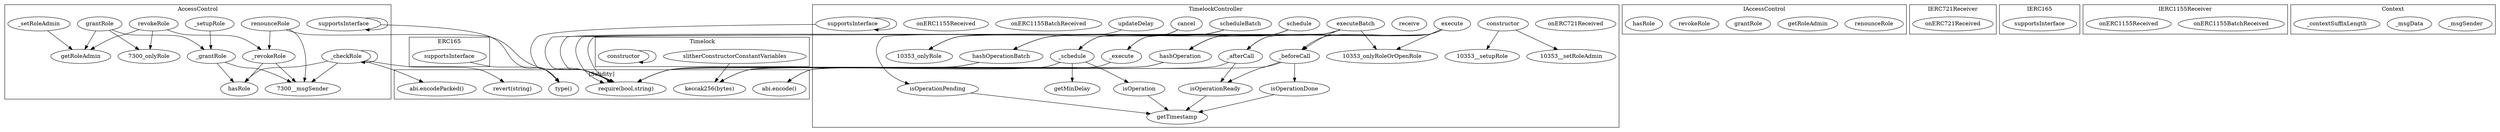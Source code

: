 strict digraph {
subgraph cluster_18659_ERC165 {
label = "ERC165"
"18659_supportsInterface" [label="supportsInterface"]
}subgraph cluster_7300_AccessControl {
label = "AccessControl"
"7300__grantRole" [label="_grantRole"]
"7300__checkRole" [label="_checkRole"]
"7300_renounceRole" [label="renounceRole"]
"7300__setupRole" [label="_setupRole"]
"7300__revokeRole" [label="_revokeRole"]
"7300_hasRole" [label="hasRole"]
"7300__setRoleAdmin" [label="_setRoleAdmin"]
"7300_grantRole" [label="grantRole"]
"7300_getRoleAdmin" [label="getRoleAdmin"]
"7300_supportsInterface" [label="supportsInterface"]
"7300_revokeRole" [label="revokeRole"]
"7300__checkRole" -> "7300__checkRole"
"7300_revokeRole" -> "7300__revokeRole"
"7300__setRoleAdmin" -> "7300_getRoleAdmin"
"7300_grantRole" -> "7300__grantRole"
"7300__grantRole" -> "7300__msgSender"
"7300__revokeRole" -> "7300_hasRole"
"7300_renounceRole" -> "7300__revokeRole"
"7300__checkRole" -> "7300_hasRole"
"7300_revokeRole" -> "7300_getRoleAdmin"
"7300_revokeRole" -> "7300_onlyRole"
"7300__revokeRole" -> "7300__msgSender"
"7300__grantRole" -> "7300_hasRole"
"7300_grantRole" -> "7300_onlyRole"
"7300__checkRole" -> "7300__msgSender"
"7300_renounceRole" -> "7300__msgSender"
"7300__setupRole" -> "7300__grantRole"
"7300_grantRole" -> "7300_getRoleAdmin"
"7300_supportsInterface" -> "7300_supportsInterface"
}subgraph cluster_7373_IAccessControl {
label = "IAccessControl"
"7373_renounceRole" [label="renounceRole"]
"7373_getRoleAdmin" [label="getRoleAdmin"]
"7373_grantRole" [label="grantRole"]
"7373_revokeRole" [label="revokeRole"]
"7373_hasRole" [label="hasRole"]
}subgraph cluster_15535_IERC721Receiver {
label = "IERC721Receiver"
"15535_onERC721Received" [label="onERC721Received"]
}subgraph cluster_18671_IERC165 {
label = "IERC165"
"18671_supportsInterface" [label="supportsInterface"]
}subgraph cluster_10353_TimelockController {
label = "TimelockController"
"10353_onERC721Received" [label="onERC721Received"]
"10353__beforeCall" [label="_beforeCall"]
"10353_constructor" [label="constructor"]
"10353_supportsInterface" [label="supportsInterface"]
"10353_receive" [label="receive"]
"10353_execute" [label="execute"]
"10353_executeBatch" [label="executeBatch"]
"10353_cancel" [label="cancel"]
"10353_scheduleBatch" [label="scheduleBatch"]
"10353_schedule" [label="schedule"]
"10353_getTimestamp" [label="getTimestamp"]
"10353__afterCall" [label="_afterCall"]
"10353_getMinDelay" [label="getMinDelay"]
"10353_onERC1155BatchReceived" [label="onERC1155BatchReceived"]
"10353__schedule" [label="_schedule"]
"10353_hashOperation" [label="hashOperation"]
"10353_onERC1155Received" [label="onERC1155Received"]
"10353_updateDelay" [label="updateDelay"]
"10353_isOperationPending" [label="isOperationPending"]
"10353__execute" [label="_execute"]
"10353_isOperation" [label="isOperation"]
"10353_isOperationReady" [label="isOperationReady"]
"10353_isOperationDone" [label="isOperationDone"]
"10353_hashOperationBatch" [label="hashOperationBatch"]
"10353_execute" -> "10353_hashOperation"
"10353_schedule" -> "10353_hashOperation"
"10353_executeBatch" -> "10353_hashOperationBatch"
"10353_executeBatch" -> "10353__afterCall"
"10353_isOperationDone" -> "10353_getTimestamp"
"10353__schedule" -> "10353_isOperation"
"10353_cancel" -> "10353_onlyRole"
"10353_executeBatch" -> "10353__execute"
"10353_execute" -> "10353_onlyRoleOrOpenRole"
"10353_isOperationPending" -> "10353_getTimestamp"
"10353_isOperationReady" -> "10353_getTimestamp"
"10353_scheduleBatch" -> "10353__schedule"
"10353_scheduleBatch" -> "10353_hashOperationBatch"
"10353_executeBatch" -> "10353__beforeCall"
"10353__afterCall" -> "10353_isOperationReady"
"10353_isOperation" -> "10353_getTimestamp"
"10353_supportsInterface" -> "10353_supportsInterface"
"10353_constructor" -> "10353__setRoleAdmin"
"10353_constructor" -> "10353__setupRole"
"10353_scheduleBatch" -> "10353_onlyRole"
"10353_schedule" -> "10353__schedule"
"10353_schedule" -> "10353_onlyRole"
"10353_cancel" -> "10353_isOperationPending"
"10353_execute" -> "10353__execute"
"10353__beforeCall" -> "10353_isOperationReady"
"10353_executeBatch" -> "10353_onlyRoleOrOpenRole"
"10353__schedule" -> "10353_getMinDelay"
"10353__beforeCall" -> "10353_isOperationDone"
"10353_execute" -> "10353__afterCall"
"10353_execute" -> "10353__beforeCall"
}subgraph cluster_13465_IERC1155Receiver {
label = "IERC1155Receiver"
"13465_onERC1155BatchReceived" [label="onERC1155BatchReceived"]
"13465_onERC1155Received" [label="onERC1155Received"]
}subgraph cluster_17436_Context {
label = "Context"
"17436__msgSender" [label="_msgSender"]
"17436__msgData" [label="_msgData"]
"17436__contextSuffixLength" [label="_contextSuffixLength"]
}subgraph cluster_28253_Timelock {
label = "Timelock"
"28253_slitherConstructorConstantVariables" [label="slitherConstructorConstantVariables"]
"28253_constructor" [label="constructor"]
"28253_constructor" -> "28253_constructor"
}subgraph cluster_solidity {
label = "[Solidity]"
"abi.encode()" 
"revert(string)" 
"type()" 
"require(bool,string)" 
"abi.encodePacked()" 
"keccak256(bytes)" 
"10353_hashOperation" -> "keccak256(bytes)"
"28253_slitherConstructorConstantVariables" -> "keccak256(bytes)"
"10353__schedule" -> "require(bool,string)"
"10353__afterCall" -> "require(bool,string)"
"7300__checkRole" -> "revert(string)"
"10353_cancel" -> "require(bool,string)"
"10353_hashOperationBatch" -> "abi.encode()"
"7300__checkRole" -> "abi.encodePacked()"
"10353_hashOperation" -> "abi.encode()"
"18659_supportsInterface" -> "type()"
"10353_hashOperationBatch" -> "keccak256(bytes)"
"10353_updateDelay" -> "require(bool,string)"
"7300_supportsInterface" -> "type()"
"10353_supportsInterface" -> "type()"
"10353__execute" -> "require(bool,string)"
"7300_renounceRole" -> "require(bool,string)"
"10353_scheduleBatch" -> "require(bool,string)"
"10353_executeBatch" -> "require(bool,string)"
"10353__beforeCall" -> "require(bool,string)"
}
}